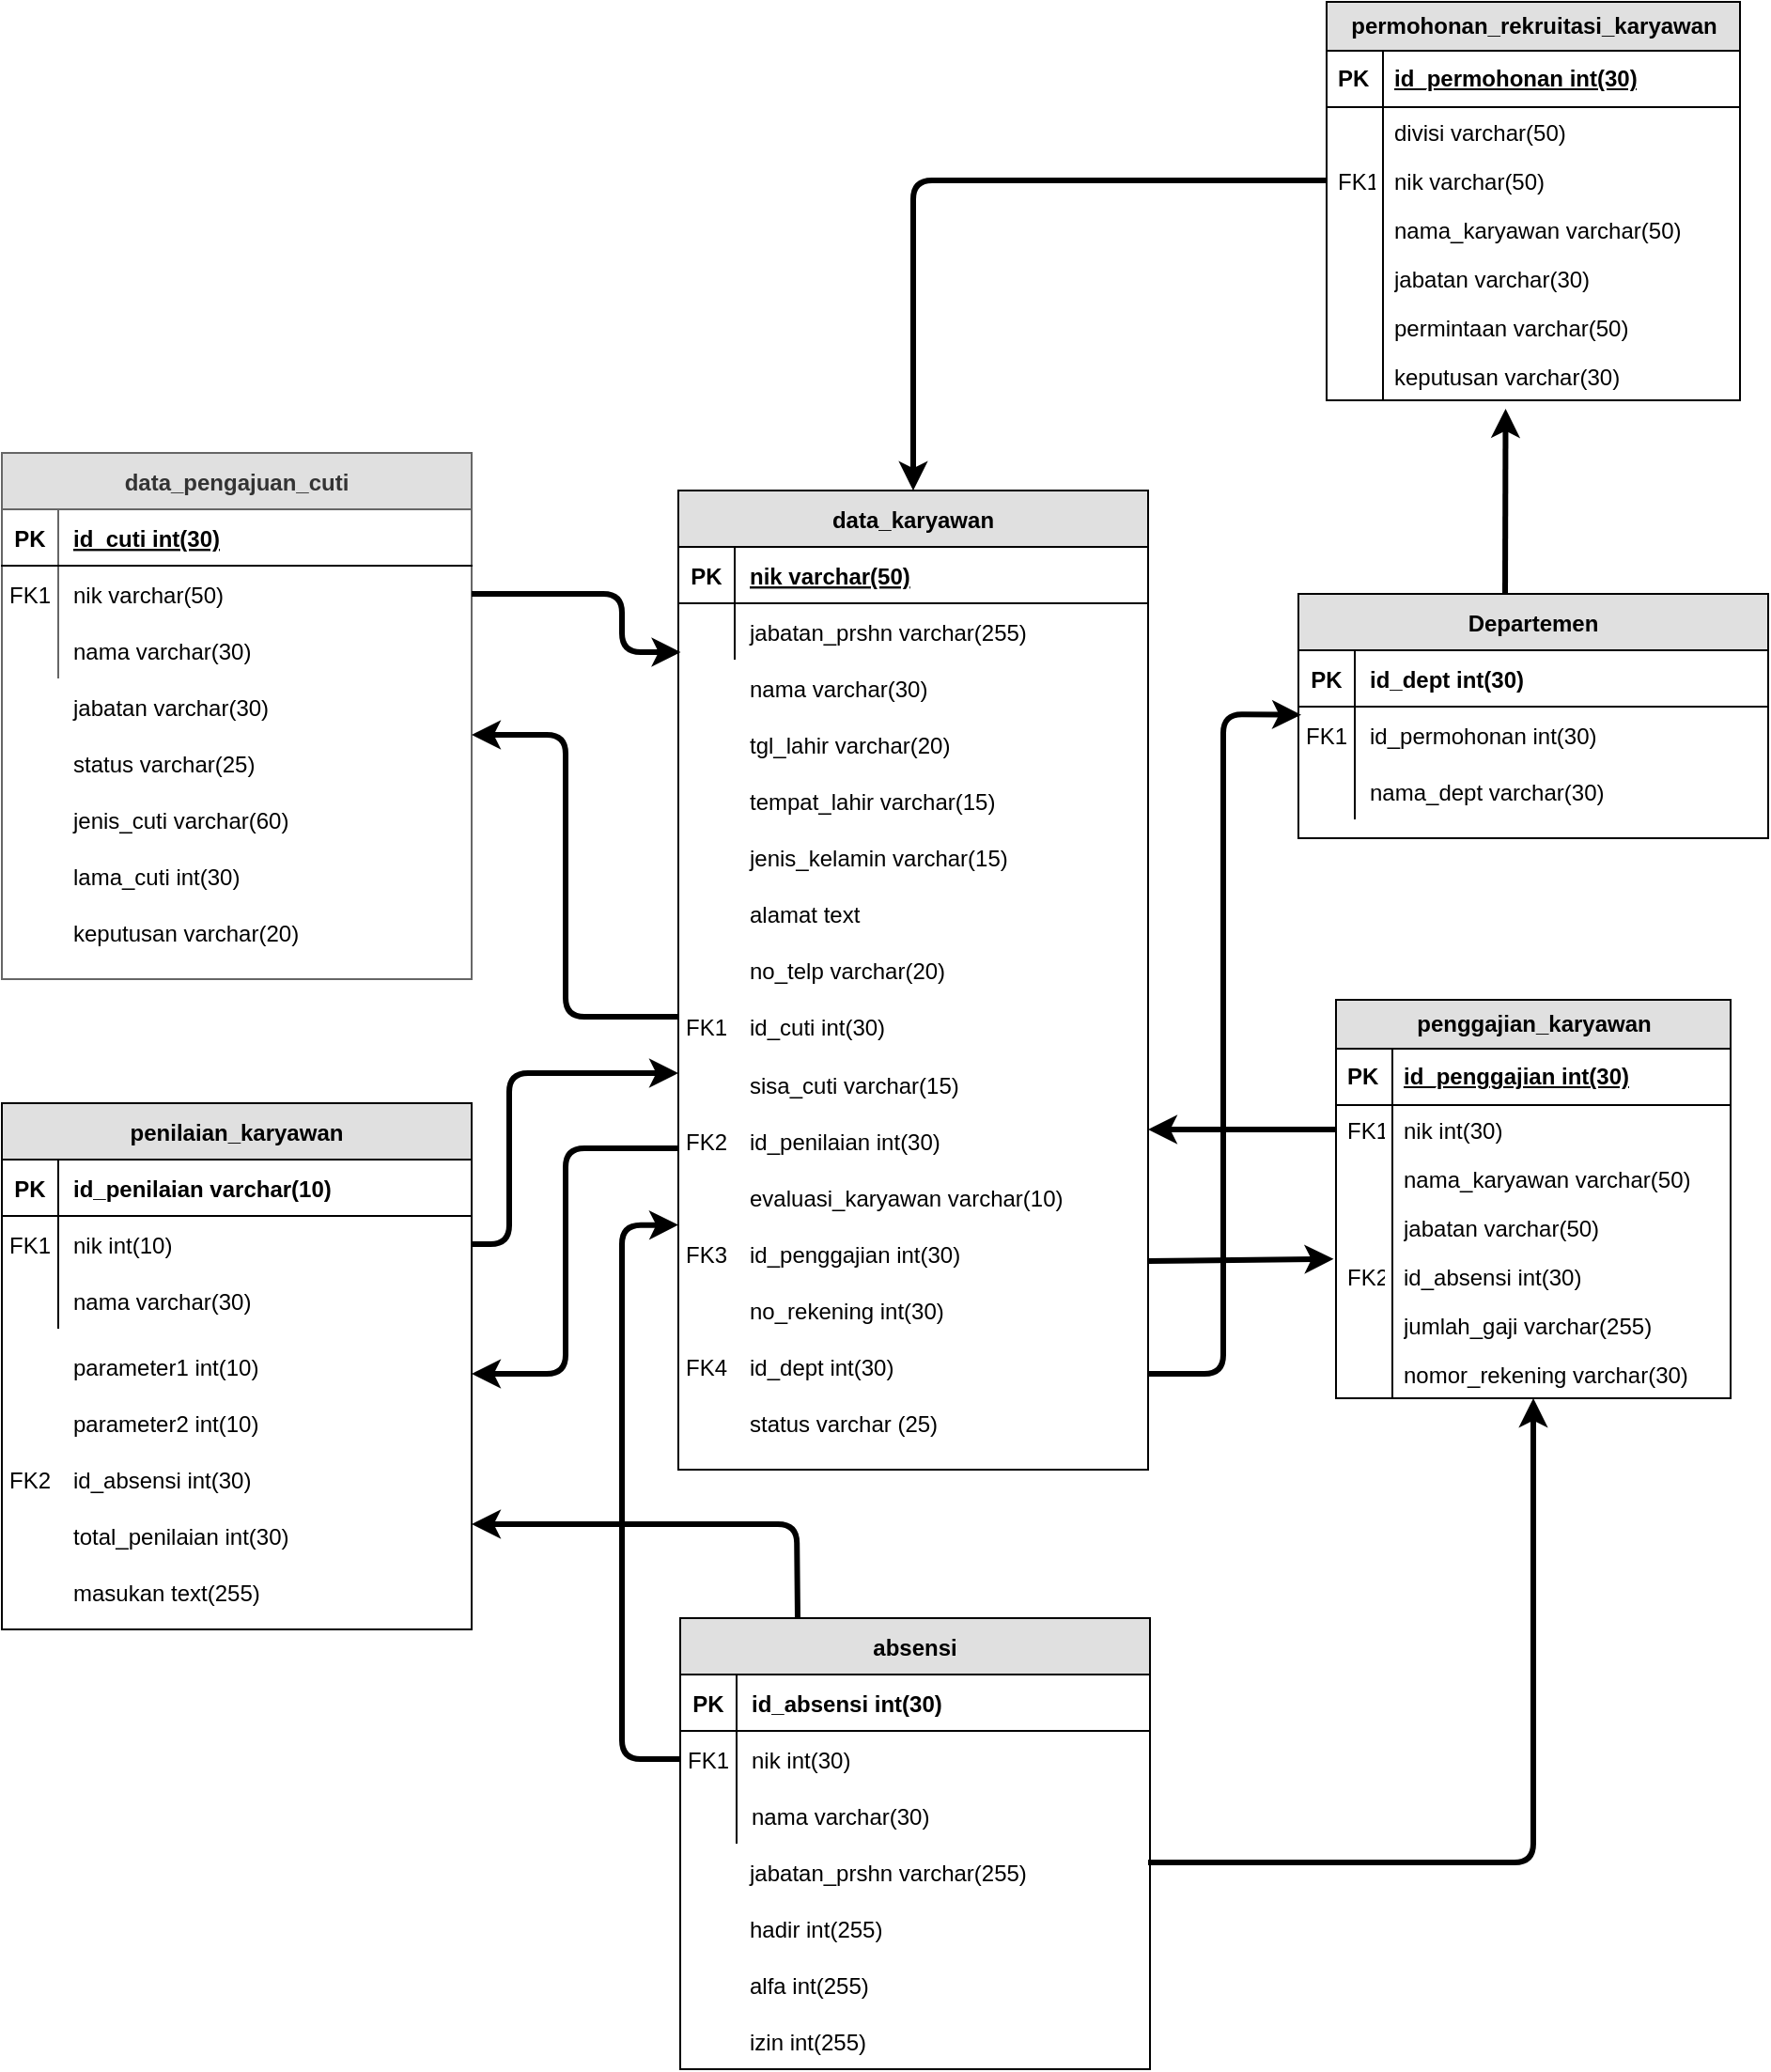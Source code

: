 <mxfile version="14.5.3" type="device"><diagram id="R2lEEEUBdFMjLlhIrx00" name="erd eai"><mxGraphModel dx="449" dy="512" grid="1" gridSize="10" guides="1" tooltips="1" connect="1" arrows="1" fold="1" page="1" pageScale="1" pageWidth="850" pageHeight="1100" math="0" shadow="0" extFonts="Permanent Marker^https://fonts.googleapis.com/css?family=Permanent+Marker"><root><mxCell id="0"/><mxCell id="1" parent="0"/><mxCell id="C-vyLk0tnHw3VtMMgP7b-2" value="data_pengajuan_cuti" style="shape=table;startSize=30;container=1;collapsible=1;childLayout=tableLayout;fixedRows=1;rowLines=0;fontStyle=1;align=center;resizeLast=1;fontFamily=Helvetica;fontSize=12;strokeColor=#666666;fontColor=#333333;fillColor=#E0E0E0;" parent="1" vertex="1"><mxGeometry x="60" y="480" width="250" height="280" as="geometry"/></mxCell><mxCell id="C-vyLk0tnHw3VtMMgP7b-3" value="" style="shape=partialRectangle;collapsible=0;dropTarget=0;pointerEvents=0;fillColor=none;points=[[0,0.5],[1,0.5]];portConstraint=eastwest;top=0;left=0;right=0;bottom=1;fontFamily=Helvetica;fontSize=12;" parent="C-vyLk0tnHw3VtMMgP7b-2" vertex="1"><mxGeometry y="30" width="250" height="30" as="geometry"/></mxCell><mxCell id="C-vyLk0tnHw3VtMMgP7b-4" value="PK" style="shape=partialRectangle;overflow=hidden;connectable=0;fillColor=none;top=0;left=0;bottom=0;right=0;fontStyle=1;fontFamily=Helvetica;fontSize=12;" parent="C-vyLk0tnHw3VtMMgP7b-3" vertex="1"><mxGeometry width="30" height="30" as="geometry"/></mxCell><mxCell id="C-vyLk0tnHw3VtMMgP7b-5" value="id_cuti int(30)" style="shape=partialRectangle;overflow=hidden;connectable=0;fillColor=none;top=0;left=0;bottom=0;right=0;align=left;spacingLeft=6;fontStyle=5;fontFamily=Helvetica;fontSize=12;" parent="C-vyLk0tnHw3VtMMgP7b-3" vertex="1"><mxGeometry x="30" width="220" height="30" as="geometry"/></mxCell><mxCell id="C-vyLk0tnHw3VtMMgP7b-6" value="" style="shape=partialRectangle;collapsible=0;dropTarget=0;pointerEvents=0;fillColor=none;points=[[0,0.5],[1,0.5]];portConstraint=eastwest;top=0;left=0;right=0;bottom=0;fontFamily=Helvetica;fontSize=12;" parent="C-vyLk0tnHw3VtMMgP7b-2" vertex="1"><mxGeometry y="60" width="250" height="30" as="geometry"/></mxCell><mxCell id="C-vyLk0tnHw3VtMMgP7b-7" value="FK1" style="shape=partialRectangle;overflow=hidden;connectable=0;fillColor=none;top=0;left=0;bottom=0;right=0;fontFamily=Helvetica;fontSize=12;" parent="C-vyLk0tnHw3VtMMgP7b-6" vertex="1"><mxGeometry width="30" height="30" as="geometry"/></mxCell><mxCell id="C-vyLk0tnHw3VtMMgP7b-8" value="nik varchar(50)" style="shape=partialRectangle;overflow=hidden;connectable=0;fillColor=none;top=0;left=0;bottom=0;right=0;align=left;spacingLeft=6;fontFamily=Helvetica;fontSize=12;" parent="C-vyLk0tnHw3VtMMgP7b-6" vertex="1"><mxGeometry x="30" width="220" height="30" as="geometry"/></mxCell><mxCell id="C-vyLk0tnHw3VtMMgP7b-9" value="" style="shape=partialRectangle;collapsible=0;dropTarget=0;pointerEvents=0;fillColor=none;points=[[0,0.5],[1,0.5]];portConstraint=eastwest;top=0;left=0;right=0;bottom=0;fontFamily=Helvetica;fontSize=12;" parent="C-vyLk0tnHw3VtMMgP7b-2" vertex="1"><mxGeometry y="90" width="250" height="30" as="geometry"/></mxCell><mxCell id="C-vyLk0tnHw3VtMMgP7b-10" value="" style="shape=partialRectangle;overflow=hidden;connectable=0;fillColor=none;top=0;left=0;bottom=0;right=0;fontFamily=Helvetica;fontSize=12;" parent="C-vyLk0tnHw3VtMMgP7b-9" vertex="1"><mxGeometry width="30" height="30" as="geometry"/></mxCell><mxCell id="C-vyLk0tnHw3VtMMgP7b-11" value="nama varchar(30)" style="shape=partialRectangle;overflow=hidden;connectable=0;fillColor=none;top=0;left=0;bottom=0;right=0;align=left;spacingLeft=6;fontFamily=Helvetica;fontSize=12;" parent="C-vyLk0tnHw3VtMMgP7b-9" vertex="1"><mxGeometry x="30" width="220" height="30" as="geometry"/></mxCell><mxCell id="C-vyLk0tnHw3VtMMgP7b-23" value="data_karyawan" style="shape=table;startSize=30;container=1;collapsible=1;childLayout=tableLayout;fixedRows=1;rowLines=0;fontStyle=1;align=center;resizeLast=1;fontFamily=Helvetica;fontSize=12;fillColor=#E0E0E0;" parent="1" vertex="1"><mxGeometry x="420" y="500" width="250" height="521" as="geometry"/></mxCell><mxCell id="C-vyLk0tnHw3VtMMgP7b-24" value="" style="shape=partialRectangle;collapsible=0;dropTarget=0;pointerEvents=0;fillColor=none;points=[[0,0.5],[1,0.5]];portConstraint=eastwest;top=0;left=0;right=0;bottom=1;fontFamily=Helvetica;fontSize=12;" parent="C-vyLk0tnHw3VtMMgP7b-23" vertex="1"><mxGeometry y="30" width="250" height="30" as="geometry"/></mxCell><mxCell id="C-vyLk0tnHw3VtMMgP7b-25" value="PK" style="shape=partialRectangle;overflow=hidden;connectable=0;fillColor=none;top=0;left=0;bottom=0;right=0;fontStyle=1;fontFamily=Helvetica;fontSize=12;" parent="C-vyLk0tnHw3VtMMgP7b-24" vertex="1"><mxGeometry width="30" height="30" as="geometry"/></mxCell><mxCell id="C-vyLk0tnHw3VtMMgP7b-26" value="nik varchar(50)" style="shape=partialRectangle;overflow=hidden;connectable=0;fillColor=none;top=0;left=0;bottom=0;right=0;align=left;spacingLeft=6;fontStyle=5;fontFamily=Helvetica;fontSize=12;" parent="C-vyLk0tnHw3VtMMgP7b-24" vertex="1"><mxGeometry x="30" width="220" height="30" as="geometry"/></mxCell><mxCell id="C-vyLk0tnHw3VtMMgP7b-27" value="" style="shape=partialRectangle;collapsible=0;dropTarget=0;pointerEvents=0;fillColor=none;points=[[0,0.5],[1,0.5]];portConstraint=eastwest;top=0;left=0;right=0;bottom=0;fontFamily=Helvetica;fontSize=12;" parent="C-vyLk0tnHw3VtMMgP7b-23" vertex="1"><mxGeometry y="60" width="250" height="30" as="geometry"/></mxCell><mxCell id="C-vyLk0tnHw3VtMMgP7b-28" value="" style="shape=partialRectangle;overflow=hidden;connectable=0;fillColor=none;top=0;left=0;bottom=0;right=0;fontFamily=Helvetica;fontSize=12;" parent="C-vyLk0tnHw3VtMMgP7b-27" vertex="1"><mxGeometry width="30" height="30" as="geometry"/></mxCell><mxCell id="C-vyLk0tnHw3VtMMgP7b-29" value="jabatan_prshn varchar(255)" style="shape=partialRectangle;overflow=hidden;connectable=0;fillColor=none;top=0;left=0;bottom=0;right=0;align=left;spacingLeft=6;fontFamily=Helvetica;fontSize=12;" parent="C-vyLk0tnHw3VtMMgP7b-27" vertex="1"><mxGeometry x="30" width="220" height="30" as="geometry"/></mxCell><mxCell id="-aBgN2cKGqLii1isba-Q-5" value="nama varchar(30)" style="shape=partialRectangle;overflow=hidden;connectable=0;fillColor=none;top=0;left=0;bottom=0;right=0;align=left;spacingLeft=6;fontFamily=Helvetica;fontSize=12;" parent="1" vertex="1"><mxGeometry x="450" y="590" width="220" height="30" as="geometry"/></mxCell><mxCell id="-aBgN2cKGqLii1isba-Q-6" value="tgl_lahir varchar(20)" style="shape=partialRectangle;overflow=hidden;connectable=0;fillColor=none;top=0;left=0;bottom=0;right=0;align=left;spacingLeft=6;fontFamily=Helvetica;fontSize=12;" parent="1" vertex="1"><mxGeometry x="450" y="620" width="220" height="30" as="geometry"/></mxCell><mxCell id="-aBgN2cKGqLii1isba-Q-7" value="tempat_lahir varchar(15)" style="shape=partialRectangle;overflow=hidden;connectable=0;fillColor=none;top=0;left=0;bottom=0;right=0;align=left;spacingLeft=6;fontFamily=Helvetica;fontSize=12;" parent="1" vertex="1"><mxGeometry x="450" y="650" width="220" height="30" as="geometry"/></mxCell><mxCell id="-aBgN2cKGqLii1isba-Q-8" value="jenis_kelamin varchar(15)" style="shape=partialRectangle;overflow=hidden;connectable=0;fillColor=none;top=0;left=0;bottom=0;right=0;align=left;spacingLeft=6;fontFamily=Helvetica;fontSize=12;" parent="1" vertex="1"><mxGeometry x="450" y="680" width="220" height="30" as="geometry"/></mxCell><mxCell id="-aBgN2cKGqLii1isba-Q-9" value="alamat text" style="shape=partialRectangle;overflow=hidden;connectable=0;fillColor=none;top=0;left=0;bottom=0;right=0;align=left;spacingLeft=6;fontFamily=Helvetica;fontSize=12;" parent="1" vertex="1"><mxGeometry x="450" y="710" width="220" height="30" as="geometry"/></mxCell><mxCell id="-aBgN2cKGqLii1isba-Q-10" value="no_telp varchar(20)" style="shape=partialRectangle;overflow=hidden;connectable=0;fillColor=none;top=0;left=0;bottom=0;right=0;align=left;spacingLeft=6;fontFamily=Helvetica;fontSize=12;" parent="1" vertex="1"><mxGeometry x="450" y="740" width="220" height="30" as="geometry"/></mxCell><mxCell id="-aBgN2cKGqLii1isba-Q-11" value="sisa_cuti varchar(15)" style="shape=partialRectangle;overflow=hidden;connectable=0;fillColor=none;top=0;left=0;bottom=0;right=0;align=left;spacingLeft=6;fontFamily=Helvetica;fontSize=12;" parent="1" vertex="1"><mxGeometry x="450" y="801" width="220" height="30" as="geometry"/></mxCell><mxCell id="-aBgN2cKGqLii1isba-Q-12" value="evaluasi_karyawan varchar(10)" style="shape=partialRectangle;overflow=hidden;connectable=0;fillColor=none;top=0;left=0;bottom=0;right=0;align=left;spacingLeft=6;fontFamily=Helvetica;fontSize=12;" parent="1" vertex="1"><mxGeometry x="450" y="861" width="220" height="30" as="geometry"/></mxCell><mxCell id="-aBgN2cKGqLii1isba-Q-17" value="no_rekening int(30)" style="shape=partialRectangle;overflow=hidden;connectable=0;fillColor=none;top=0;left=0;bottom=0;right=0;align=left;spacingLeft=6;fontFamily=Helvetica;fontSize=12;" parent="1" vertex="1"><mxGeometry x="450" y="921" width="220" height="30" as="geometry"/></mxCell><mxCell id="-aBgN2cKGqLii1isba-Q-19" value="status varchar (25)" style="shape=partialRectangle;overflow=hidden;connectable=0;fillColor=none;top=0;left=0;bottom=0;right=0;align=left;spacingLeft=6;fontFamily=Helvetica;fontSize=12;" parent="1" vertex="1"><mxGeometry x="450" y="981" width="220" height="30" as="geometry"/></mxCell><mxCell id="-aBgN2cKGqLii1isba-Q-20" value="jabatan varchar(30)" style="shape=partialRectangle;overflow=hidden;connectable=0;fillColor=none;top=0;left=0;bottom=0;right=0;align=left;spacingLeft=6;fontFamily=Helvetica;fontSize=12;" parent="1" vertex="1"><mxGeometry x="90" y="600" width="220" height="30" as="geometry"/></mxCell><mxCell id="-aBgN2cKGqLii1isba-Q-21" value="status varchar(25)" style="shape=partialRectangle;overflow=hidden;connectable=0;fillColor=none;top=0;left=0;bottom=0;right=0;align=left;spacingLeft=6;fontFamily=Helvetica;fontSize=12;" parent="1" vertex="1"><mxGeometry x="90" y="630" width="220" height="30" as="geometry"/></mxCell><mxCell id="-aBgN2cKGqLii1isba-Q-22" value="jenis_cuti varchar(60)" style="shape=partialRectangle;overflow=hidden;connectable=0;fillColor=none;top=0;left=0;bottom=0;right=0;align=left;spacingLeft=6;fontFamily=Helvetica;fontSize=12;" parent="1" vertex="1"><mxGeometry x="90" y="660" width="220" height="30" as="geometry"/></mxCell><mxCell id="-aBgN2cKGqLii1isba-Q-23" value="lama_cuti int(30)" style="shape=partialRectangle;overflow=hidden;connectable=0;fillColor=none;top=0;left=0;bottom=0;right=0;align=left;spacingLeft=6;fontFamily=Helvetica;fontSize=12;" parent="1" vertex="1"><mxGeometry x="90" y="690" width="220" height="30" as="geometry"/></mxCell><mxCell id="-aBgN2cKGqLii1isba-Q-24" value="keputusan varchar(20)" style="shape=partialRectangle;overflow=hidden;connectable=0;fillColor=none;top=0;left=0;bottom=0;right=0;align=left;spacingLeft=6;fontFamily=Helvetica;fontSize=12;" parent="1" vertex="1"><mxGeometry x="90" y="720" width="220" height="30" as="geometry"/></mxCell><mxCell id="0yMShe_G7Y5ZhuIjGCco-11" value="penilaian_karyawan" style="shape=table;startSize=30;container=1;collapsible=1;childLayout=tableLayout;fixedRows=1;rowLines=0;fontStyle=1;align=center;resizeLast=1;fontFamily=Helvetica;fontSize=12;fillColor=#E0E0E0;" vertex="1" parent="1"><mxGeometry x="60" y="826" width="250" height="280" as="geometry"/></mxCell><mxCell id="0yMShe_G7Y5ZhuIjGCco-12" value="" style="shape=partialRectangle;collapsible=0;dropTarget=0;pointerEvents=0;fillColor=none;points=[[0,0.5],[1,0.5]];portConstraint=eastwest;top=0;left=0;right=0;bottom=1;fontFamily=Helvetica;fontSize=12;" vertex="1" parent="0yMShe_G7Y5ZhuIjGCco-11"><mxGeometry y="30" width="250" height="30" as="geometry"/></mxCell><mxCell id="0yMShe_G7Y5ZhuIjGCco-13" value="PK" style="shape=partialRectangle;overflow=hidden;connectable=0;fillColor=none;top=0;left=0;bottom=0;right=0;fontStyle=1;fontFamily=Helvetica;fontSize=12;" vertex="1" parent="0yMShe_G7Y5ZhuIjGCco-12"><mxGeometry width="30" height="30" as="geometry"/></mxCell><mxCell id="0yMShe_G7Y5ZhuIjGCco-14" value="id_penilaian varchar(10)" style="shape=partialRectangle;overflow=hidden;connectable=0;fillColor=none;top=0;left=0;bottom=0;right=0;align=left;spacingLeft=6;fontStyle=1;fontFamily=Helvetica;fontSize=12;" vertex="1" parent="0yMShe_G7Y5ZhuIjGCco-12"><mxGeometry x="30" width="220" height="30" as="geometry"/></mxCell><mxCell id="0yMShe_G7Y5ZhuIjGCco-15" value="" style="shape=partialRectangle;collapsible=0;dropTarget=0;pointerEvents=0;fillColor=none;points=[[0,0.5],[1,0.5]];portConstraint=eastwest;top=0;left=0;right=0;bottom=0;fontFamily=Helvetica;fontSize=12;" vertex="1" parent="0yMShe_G7Y5ZhuIjGCco-11"><mxGeometry y="60" width="250" height="30" as="geometry"/></mxCell><mxCell id="0yMShe_G7Y5ZhuIjGCco-16" value="FK1" style="shape=partialRectangle;overflow=hidden;connectable=0;fillColor=none;top=0;left=0;bottom=0;right=0;fontFamily=Helvetica;fontSize=12;" vertex="1" parent="0yMShe_G7Y5ZhuIjGCco-15"><mxGeometry width="30" height="30" as="geometry"/></mxCell><mxCell id="0yMShe_G7Y5ZhuIjGCco-17" value="nik int(10)" style="shape=partialRectangle;overflow=hidden;connectable=0;fillColor=none;top=0;left=0;bottom=0;right=0;align=left;spacingLeft=6;fontFamily=Helvetica;fontSize=12;" vertex="1" parent="0yMShe_G7Y5ZhuIjGCco-15"><mxGeometry x="30" width="220" height="30" as="geometry"/></mxCell><mxCell id="0yMShe_G7Y5ZhuIjGCco-18" value="" style="shape=partialRectangle;collapsible=0;dropTarget=0;pointerEvents=0;fillColor=none;points=[[0,0.5],[1,0.5]];portConstraint=eastwest;top=0;left=0;right=0;bottom=0;fontFamily=Helvetica;fontSize=12;" vertex="1" parent="0yMShe_G7Y5ZhuIjGCco-11"><mxGeometry y="90" width="250" height="30" as="geometry"/></mxCell><mxCell id="0yMShe_G7Y5ZhuIjGCco-19" value="" style="shape=partialRectangle;overflow=hidden;connectable=0;fillColor=none;top=0;left=0;bottom=0;right=0;fontFamily=Helvetica;fontSize=12;" vertex="1" parent="0yMShe_G7Y5ZhuIjGCco-18"><mxGeometry width="30" height="30" as="geometry"/></mxCell><mxCell id="0yMShe_G7Y5ZhuIjGCco-20" value="nama varchar(30)" style="shape=partialRectangle;overflow=hidden;connectable=0;fillColor=none;top=0;left=0;bottom=0;right=0;align=left;spacingLeft=6;fontFamily=Helvetica;fontSize=12;" vertex="1" parent="0yMShe_G7Y5ZhuIjGCco-18"><mxGeometry x="30" width="220" height="30" as="geometry"/></mxCell><mxCell id="0yMShe_G7Y5ZhuIjGCco-21" value="parameter1 int(10)" style="shape=partialRectangle;overflow=hidden;connectable=0;fillColor=none;top=0;left=0;bottom=0;right=0;align=left;spacingLeft=6;fontFamily=Helvetica;fontSize=12;" vertex="1" parent="1"><mxGeometry x="90" y="951" width="220" height="30" as="geometry"/></mxCell><mxCell id="0yMShe_G7Y5ZhuIjGCco-22" value="parameter2 int(10)" style="shape=partialRectangle;overflow=hidden;connectable=0;fillColor=none;top=0;left=0;bottom=0;right=0;align=left;spacingLeft=6;fontFamily=Helvetica;fontSize=12;" vertex="1" parent="1"><mxGeometry x="90" y="981" width="220" height="30" as="geometry"/></mxCell><mxCell id="0yMShe_G7Y5ZhuIjGCco-23" value="id_absensi int(30)" style="shape=partialRectangle;overflow=hidden;connectable=0;fillColor=none;top=0;left=0;bottom=0;right=0;align=left;spacingLeft=6;fontFamily=Helvetica;fontSize=12;" vertex="1" parent="1"><mxGeometry x="90" y="1011" width="220" height="30" as="geometry"/></mxCell><mxCell id="0yMShe_G7Y5ZhuIjGCco-25" value="masukan text(255)" style="shape=partialRectangle;overflow=hidden;connectable=0;fillColor=none;top=0;left=0;bottom=0;right=0;align=left;spacingLeft=6;fontFamily=Helvetica;fontSize=12;" vertex="1" parent="1"><mxGeometry x="90" y="1071" width="220" height="30" as="geometry"/></mxCell><mxCell id="0yMShe_G7Y5ZhuIjGCco-26" value="&lt;span style=&quot;font-size: 12px&quot;&gt;&lt;b&gt;permohonan_rekruitasi_karyawan&lt;/b&gt;&lt;/span&gt;" style="swimlane;html=1;fontStyle=0;childLayout=stackLayout;horizontal=1;startSize=26;fillColor=#e0e0e0;horizontalStack=0;resizeParent=1;resizeLast=0;collapsible=1;marginBottom=0;swimlaneFillColor=#ffffff;align=center;rounded=0;shadow=0;comic=0;labelBackgroundColor=none;strokeWidth=1;fontFamily=Helvetica;fontSize=12;" vertex="1" parent="1"><mxGeometry x="765" y="240" width="220" height="212" as="geometry"/></mxCell><mxCell id="0yMShe_G7Y5ZhuIjGCco-27" value="id_permohonan int(30)" style="shape=partialRectangle;top=0;left=0;right=0;bottom=1;html=1;align=left;verticalAlign=middle;fillColor=none;spacingLeft=34;spacingRight=4;whiteSpace=wrap;overflow=hidden;rotatable=0;points=[[0,0.5],[1,0.5]];portConstraint=eastwest;dropTarget=0;fontStyle=5;fontFamily=Helvetica;fontSize=12;" vertex="1" parent="0yMShe_G7Y5ZhuIjGCco-26"><mxGeometry y="26" width="220" height="30" as="geometry"/></mxCell><mxCell id="0yMShe_G7Y5ZhuIjGCco-28" value="&lt;b&gt;PK&lt;/b&gt;" style="shape=partialRectangle;top=0;left=0;bottom=0;html=1;fillColor=none;align=left;verticalAlign=middle;spacingLeft=4;spacingRight=4;whiteSpace=wrap;overflow=hidden;rotatable=0;points=[];portConstraint=eastwest;part=1;fontFamily=Helvetica;fontSize=12;" vertex="1" connectable="0" parent="0yMShe_G7Y5ZhuIjGCco-27"><mxGeometry width="30" height="30" as="geometry"/></mxCell><mxCell id="0yMShe_G7Y5ZhuIjGCco-29" value="&lt;span style=&quot;font-size: 12px;&quot;&gt;divisi varchar(50)&lt;/span&gt;" style="shape=partialRectangle;top=0;left=0;right=0;bottom=0;html=1;align=left;verticalAlign=top;fillColor=none;spacingLeft=34;spacingRight=4;whiteSpace=wrap;overflow=hidden;rotatable=0;points=[[0,0.5],[1,0.5]];portConstraint=eastwest;dropTarget=0;fontFamily=Helvetica;fontSize=12;" vertex="1" parent="0yMShe_G7Y5ZhuIjGCco-26"><mxGeometry y="56" width="220" height="26" as="geometry"/></mxCell><mxCell id="0yMShe_G7Y5ZhuIjGCco-30" value="" style="shape=partialRectangle;top=0;left=0;bottom=0;html=1;fillColor=none;align=left;verticalAlign=top;spacingLeft=4;spacingRight=4;whiteSpace=wrap;overflow=hidden;rotatable=0;points=[];portConstraint=eastwest;part=1;fontFamily=Helvetica;fontSize=12;" vertex="1" connectable="0" parent="0yMShe_G7Y5ZhuIjGCco-29"><mxGeometry width="30" height="26" as="geometry"/></mxCell><mxCell id="0yMShe_G7Y5ZhuIjGCco-31" value="&lt;span style=&quot;font-size: 12px;&quot;&gt;nik varchar(50)&lt;/span&gt;" style="shape=partialRectangle;top=0;left=0;right=0;bottom=0;html=1;align=left;verticalAlign=top;fillColor=none;spacingLeft=34;spacingRight=4;whiteSpace=wrap;overflow=hidden;rotatable=0;points=[[0,0.5],[1,0.5]];portConstraint=eastwest;dropTarget=0;fontFamily=Helvetica;fontSize=12;" vertex="1" parent="0yMShe_G7Y5ZhuIjGCco-26"><mxGeometry y="82" width="220" height="26" as="geometry"/></mxCell><mxCell id="0yMShe_G7Y5ZhuIjGCco-32" value="FK1" style="shape=partialRectangle;top=0;left=0;bottom=0;html=1;fillColor=none;align=left;verticalAlign=top;spacingLeft=4;spacingRight=4;whiteSpace=wrap;overflow=hidden;rotatable=0;points=[];portConstraint=eastwest;part=1;fontFamily=Helvetica;fontSize=12;" vertex="1" connectable="0" parent="0yMShe_G7Y5ZhuIjGCco-31"><mxGeometry width="30" height="26" as="geometry"/></mxCell><mxCell id="0yMShe_G7Y5ZhuIjGCco-33" value="&lt;span style=&quot;font-size: 12px;&quot;&gt;nama_karyawan varchar(50)&lt;/span&gt;" style="shape=partialRectangle;top=0;left=0;right=0;bottom=0;html=1;align=left;verticalAlign=top;fillColor=none;spacingLeft=34;spacingRight=4;whiteSpace=wrap;overflow=hidden;rotatable=0;points=[[0,0.5],[1,0.5]];portConstraint=eastwest;dropTarget=0;fontFamily=Helvetica;fontSize=12;" vertex="1" parent="0yMShe_G7Y5ZhuIjGCco-26"><mxGeometry y="108" width="220" height="26" as="geometry"/></mxCell><mxCell id="0yMShe_G7Y5ZhuIjGCco-34" value="" style="shape=partialRectangle;top=0;left=0;bottom=0;html=1;fillColor=none;align=left;verticalAlign=top;spacingLeft=4;spacingRight=4;whiteSpace=wrap;overflow=hidden;rotatable=0;points=[];portConstraint=eastwest;part=1;fontFamily=Helvetica;fontSize=12;" vertex="1" connectable="0" parent="0yMShe_G7Y5ZhuIjGCco-33"><mxGeometry width="30" height="26" as="geometry"/></mxCell><mxCell id="0yMShe_G7Y5ZhuIjGCco-35" value="&lt;span style=&quot;font-size: 12px;&quot;&gt;jabatan varchar(30)&lt;/span&gt;" style="shape=partialRectangle;top=0;left=0;right=0;bottom=0;html=1;align=left;verticalAlign=top;fillColor=none;spacingLeft=34;spacingRight=4;whiteSpace=wrap;overflow=hidden;rotatable=0;points=[[0,0.5],[1,0.5]];portConstraint=eastwest;dropTarget=0;fontFamily=Helvetica;fontSize=12;" vertex="1" parent="0yMShe_G7Y5ZhuIjGCco-26"><mxGeometry y="134" width="220" height="26" as="geometry"/></mxCell><mxCell id="0yMShe_G7Y5ZhuIjGCco-36" value="" style="shape=partialRectangle;top=0;left=0;bottom=0;html=1;fillColor=none;align=left;verticalAlign=top;spacingLeft=4;spacingRight=4;whiteSpace=wrap;overflow=hidden;rotatable=0;points=[];portConstraint=eastwest;part=1;fontFamily=Helvetica;fontSize=12;" vertex="1" connectable="0" parent="0yMShe_G7Y5ZhuIjGCco-35"><mxGeometry width="30" height="26" as="geometry"/></mxCell><mxCell id="0yMShe_G7Y5ZhuIjGCco-37" value="&lt;span style=&quot;font-size: 12px;&quot;&gt;permintaan varchar(50)&lt;/span&gt;" style="shape=partialRectangle;top=0;left=0;right=0;bottom=0;html=1;align=left;verticalAlign=top;fillColor=none;spacingLeft=34;spacingRight=4;whiteSpace=wrap;overflow=hidden;rotatable=0;points=[[0,0.5],[1,0.5]];portConstraint=eastwest;dropTarget=0;fontFamily=Helvetica;fontSize=12;" vertex="1" parent="0yMShe_G7Y5ZhuIjGCco-26"><mxGeometry y="160" width="220" height="26" as="geometry"/></mxCell><mxCell id="0yMShe_G7Y5ZhuIjGCco-38" value="" style="shape=partialRectangle;top=0;left=0;bottom=0;html=1;fillColor=none;align=left;verticalAlign=top;spacingLeft=4;spacingRight=4;whiteSpace=wrap;overflow=hidden;rotatable=0;points=[];portConstraint=eastwest;part=1;fontFamily=Helvetica;fontSize=12;" vertex="1" connectable="0" parent="0yMShe_G7Y5ZhuIjGCco-37"><mxGeometry width="30" height="26" as="geometry"/></mxCell><mxCell id="0yMShe_G7Y5ZhuIjGCco-39" value="&lt;span style=&quot;font-size: 12px;&quot;&gt;keputusan varchar(30)&lt;/span&gt;" style="shape=partialRectangle;top=0;left=0;right=0;bottom=0;html=1;align=left;verticalAlign=top;fillColor=none;spacingLeft=34;spacingRight=4;whiteSpace=wrap;overflow=hidden;rotatable=0;points=[[0,0.5],[1,0.5]];portConstraint=eastwest;dropTarget=0;fontFamily=Helvetica;fontSize=12;" vertex="1" parent="0yMShe_G7Y5ZhuIjGCco-26"><mxGeometry y="186" width="220" height="26" as="geometry"/></mxCell><mxCell id="0yMShe_G7Y5ZhuIjGCco-40" value="" style="shape=partialRectangle;top=0;left=0;bottom=0;html=1;fillColor=none;align=left;verticalAlign=top;spacingLeft=4;spacingRight=4;whiteSpace=wrap;overflow=hidden;rotatable=0;points=[];portConstraint=eastwest;part=1;fontFamily=Helvetica;fontSize=12;" vertex="1" connectable="0" parent="0yMShe_G7Y5ZhuIjGCco-39"><mxGeometry width="30" height="26" as="geometry"/></mxCell><mxCell id="0yMShe_G7Y5ZhuIjGCco-41" value="&lt;b&gt;penggajian_karyawan&lt;/b&gt;" style="swimlane;html=1;fontStyle=0;childLayout=stackLayout;horizontal=1;startSize=26;horizontalStack=0;resizeParent=1;resizeLast=0;collapsible=1;marginBottom=0;swimlaneFillColor=#ffffff;align=center;rounded=0;shadow=0;comic=0;labelBackgroundColor=none;strokeWidth=1;fontFamily=Helvetica;fontSize=12;fillColor=#E0E0E0;" vertex="1" parent="1"><mxGeometry x="770" y="771" width="210" height="212" as="geometry"/></mxCell><mxCell id="0yMShe_G7Y5ZhuIjGCco-42" value="id_penggajian int(30)" style="shape=partialRectangle;top=0;left=0;right=0;bottom=1;html=1;align=left;verticalAlign=middle;fillColor=none;spacingLeft=34;spacingRight=4;whiteSpace=wrap;overflow=hidden;rotatable=0;points=[[0,0.5],[1,0.5]];portConstraint=eastwest;dropTarget=0;fontStyle=5;fontFamily=Helvetica;fontSize=12;" vertex="1" parent="0yMShe_G7Y5ZhuIjGCco-41"><mxGeometry y="26" width="210" height="30" as="geometry"/></mxCell><mxCell id="0yMShe_G7Y5ZhuIjGCco-43" value="&lt;b&gt;PK&lt;/b&gt;" style="shape=partialRectangle;top=0;left=0;bottom=0;html=1;fillColor=none;align=left;verticalAlign=middle;spacingLeft=4;spacingRight=4;whiteSpace=wrap;overflow=hidden;rotatable=0;points=[];portConstraint=eastwest;part=1;fontFamily=Helvetica;fontSize=12;" vertex="1" connectable="0" parent="0yMShe_G7Y5ZhuIjGCco-42"><mxGeometry width="30" height="30" as="geometry"/></mxCell><mxCell id="0yMShe_G7Y5ZhuIjGCco-44" value="nik int(30)" style="shape=partialRectangle;top=0;left=0;right=0;bottom=0;html=1;align=left;verticalAlign=top;fillColor=none;spacingLeft=34;spacingRight=4;whiteSpace=wrap;overflow=hidden;rotatable=0;points=[[0,0.5],[1,0.5]];portConstraint=eastwest;dropTarget=0;fontFamily=Helvetica;fontSize=12;" vertex="1" parent="0yMShe_G7Y5ZhuIjGCco-41"><mxGeometry y="56" width="210" height="26" as="geometry"/></mxCell><mxCell id="0yMShe_G7Y5ZhuIjGCco-45" value="FK1" style="shape=partialRectangle;top=0;left=0;bottom=0;html=1;fillColor=none;align=left;verticalAlign=top;spacingLeft=4;spacingRight=4;whiteSpace=wrap;overflow=hidden;rotatable=0;points=[];portConstraint=eastwest;part=1;fontFamily=Helvetica;fontSize=12;" vertex="1" connectable="0" parent="0yMShe_G7Y5ZhuIjGCco-44"><mxGeometry width="30" height="26" as="geometry"/></mxCell><mxCell id="0yMShe_G7Y5ZhuIjGCco-46" value="nama_karyawan varchar(50)" style="shape=partialRectangle;top=0;left=0;right=0;bottom=0;html=1;align=left;verticalAlign=top;fillColor=none;spacingLeft=34;spacingRight=4;whiteSpace=wrap;overflow=hidden;rotatable=0;points=[[0,0.5],[1,0.5]];portConstraint=eastwest;dropTarget=0;fontFamily=Helvetica;fontSize=12;" vertex="1" parent="0yMShe_G7Y5ZhuIjGCco-41"><mxGeometry y="82" width="210" height="26" as="geometry"/></mxCell><mxCell id="0yMShe_G7Y5ZhuIjGCco-47" value="" style="shape=partialRectangle;top=0;left=0;bottom=0;html=1;fillColor=none;align=left;verticalAlign=top;spacingLeft=4;spacingRight=4;whiteSpace=wrap;overflow=hidden;rotatable=0;points=[];portConstraint=eastwest;part=1;fontFamily=Helvetica;fontSize=12;" vertex="1" connectable="0" parent="0yMShe_G7Y5ZhuIjGCco-46"><mxGeometry width="30" height="26" as="geometry"/></mxCell><mxCell id="0yMShe_G7Y5ZhuIjGCco-48" value="jabatan varchar(50)" style="shape=partialRectangle;top=0;left=0;right=0;bottom=0;html=1;align=left;verticalAlign=top;fillColor=none;spacingLeft=34;spacingRight=4;whiteSpace=wrap;overflow=hidden;rotatable=0;points=[[0,0.5],[1,0.5]];portConstraint=eastwest;dropTarget=0;fontFamily=Helvetica;fontSize=12;" vertex="1" parent="0yMShe_G7Y5ZhuIjGCco-41"><mxGeometry y="108" width="210" height="26" as="geometry"/></mxCell><mxCell id="0yMShe_G7Y5ZhuIjGCco-49" value="" style="shape=partialRectangle;top=0;left=0;bottom=0;html=1;fillColor=none;align=left;verticalAlign=top;spacingLeft=4;spacingRight=4;whiteSpace=wrap;overflow=hidden;rotatable=0;points=[];portConstraint=eastwest;part=1;fontFamily=Helvetica;fontSize=12;" vertex="1" connectable="0" parent="0yMShe_G7Y5ZhuIjGCco-48"><mxGeometry width="30" height="26" as="geometry"/></mxCell><mxCell id="0yMShe_G7Y5ZhuIjGCco-50" value="id_absensi int(30)" style="shape=partialRectangle;top=0;left=0;right=0;bottom=0;html=1;align=left;verticalAlign=top;fillColor=none;spacingLeft=34;spacingRight=4;whiteSpace=wrap;overflow=hidden;rotatable=0;points=[[0,0.5],[1,0.5]];portConstraint=eastwest;dropTarget=0;fontFamily=Helvetica;fontSize=12;" vertex="1" parent="0yMShe_G7Y5ZhuIjGCco-41"><mxGeometry y="134" width="210" height="26" as="geometry"/></mxCell><mxCell id="0yMShe_G7Y5ZhuIjGCco-51" value="FK2" style="shape=partialRectangle;top=0;left=0;bottom=0;html=1;fillColor=none;align=left;verticalAlign=top;spacingLeft=4;spacingRight=4;whiteSpace=wrap;overflow=hidden;rotatable=0;points=[];portConstraint=eastwest;part=1;fontFamily=Helvetica;fontSize=12;" vertex="1" connectable="0" parent="0yMShe_G7Y5ZhuIjGCco-50"><mxGeometry width="30" height="26" as="geometry"/></mxCell><mxCell id="0yMShe_G7Y5ZhuIjGCco-52" value="jumlah_gaji varchar(255)" style="shape=partialRectangle;top=0;left=0;right=0;bottom=0;html=1;align=left;verticalAlign=top;fillColor=none;spacingLeft=34;spacingRight=4;whiteSpace=wrap;overflow=hidden;rotatable=0;points=[[0,0.5],[1,0.5]];portConstraint=eastwest;dropTarget=0;fontFamily=Helvetica;fontSize=12;" vertex="1" parent="0yMShe_G7Y5ZhuIjGCco-41"><mxGeometry y="160" width="210" height="26" as="geometry"/></mxCell><mxCell id="0yMShe_G7Y5ZhuIjGCco-53" value="" style="shape=partialRectangle;top=0;left=0;bottom=0;html=1;fillColor=none;align=left;verticalAlign=top;spacingLeft=4;spacingRight=4;whiteSpace=wrap;overflow=hidden;rotatable=0;points=[];portConstraint=eastwest;part=1;fontFamily=Helvetica;fontSize=12;" vertex="1" connectable="0" parent="0yMShe_G7Y5ZhuIjGCco-52"><mxGeometry width="30" height="26" as="geometry"/></mxCell><mxCell id="0yMShe_G7Y5ZhuIjGCco-54" value="nomor_rekening varchar(30)" style="shape=partialRectangle;top=0;left=0;right=0;bottom=0;html=1;align=left;verticalAlign=top;fillColor=none;spacingLeft=34;spacingRight=4;whiteSpace=wrap;overflow=hidden;rotatable=0;points=[[0,0.5],[1,0.5]];portConstraint=eastwest;dropTarget=0;fontFamily=Helvetica;fontSize=12;" vertex="1" parent="0yMShe_G7Y5ZhuIjGCco-41"><mxGeometry y="186" width="210" height="26" as="geometry"/></mxCell><mxCell id="0yMShe_G7Y5ZhuIjGCco-55" value="" style="shape=partialRectangle;top=0;left=0;bottom=0;html=1;fillColor=none;align=left;verticalAlign=top;spacingLeft=4;spacingRight=4;whiteSpace=wrap;overflow=hidden;rotatable=0;points=[];portConstraint=eastwest;part=1;fontFamily=Helvetica;fontSize=12;" vertex="1" connectable="0" parent="0yMShe_G7Y5ZhuIjGCco-54"><mxGeometry width="30" height="26" as="geometry"/></mxCell><mxCell id="0yMShe_G7Y5ZhuIjGCco-56" value="absensi" style="shape=table;startSize=30;container=1;collapsible=1;childLayout=tableLayout;fixedRows=1;rowLines=0;fontStyle=1;align=center;resizeLast=1;fontFamily=Helvetica;fontSize=12;fillColor=#E0E0E0;" vertex="1" parent="1"><mxGeometry x="421" y="1100" width="250" height="240" as="geometry"/></mxCell><mxCell id="0yMShe_G7Y5ZhuIjGCco-57" value="" style="shape=partialRectangle;collapsible=0;dropTarget=0;pointerEvents=0;fillColor=none;points=[[0,0.5],[1,0.5]];portConstraint=eastwest;top=0;left=0;right=0;bottom=1;fontFamily=Helvetica;fontSize=12;" vertex="1" parent="0yMShe_G7Y5ZhuIjGCco-56"><mxGeometry y="30" width="250" height="30" as="geometry"/></mxCell><mxCell id="0yMShe_G7Y5ZhuIjGCco-58" value="PK" style="shape=partialRectangle;overflow=hidden;connectable=0;fillColor=none;top=0;left=0;bottom=0;right=0;fontStyle=1;fontFamily=Helvetica;fontSize=12;" vertex="1" parent="0yMShe_G7Y5ZhuIjGCco-57"><mxGeometry width="30" height="30" as="geometry"/></mxCell><mxCell id="0yMShe_G7Y5ZhuIjGCco-59" value="id_absensi int(30)" style="shape=partialRectangle;overflow=hidden;connectable=0;fillColor=none;top=0;left=0;bottom=0;right=0;align=left;spacingLeft=6;fontStyle=1;fontFamily=Helvetica;fontSize=12;" vertex="1" parent="0yMShe_G7Y5ZhuIjGCco-57"><mxGeometry x="30" width="220" height="30" as="geometry"/></mxCell><mxCell id="0yMShe_G7Y5ZhuIjGCco-60" value="" style="shape=partialRectangle;collapsible=0;dropTarget=0;pointerEvents=0;fillColor=none;points=[[0,0.5],[1,0.5]];portConstraint=eastwest;top=0;left=0;right=0;bottom=0;fontFamily=Helvetica;fontSize=12;" vertex="1" parent="0yMShe_G7Y5ZhuIjGCco-56"><mxGeometry y="60" width="250" height="30" as="geometry"/></mxCell><mxCell id="0yMShe_G7Y5ZhuIjGCco-61" value="FK1" style="shape=partialRectangle;overflow=hidden;connectable=0;fillColor=none;top=0;left=0;bottom=0;right=0;fontFamily=Helvetica;fontSize=12;" vertex="1" parent="0yMShe_G7Y5ZhuIjGCco-60"><mxGeometry width="30" height="30" as="geometry"/></mxCell><mxCell id="0yMShe_G7Y5ZhuIjGCco-62" value="nik int(30)" style="shape=partialRectangle;overflow=hidden;connectable=0;fillColor=none;top=0;left=0;bottom=0;right=0;align=left;spacingLeft=6;fontFamily=Helvetica;fontSize=12;" vertex="1" parent="0yMShe_G7Y5ZhuIjGCco-60"><mxGeometry x="30" width="220" height="30" as="geometry"/></mxCell><mxCell id="0yMShe_G7Y5ZhuIjGCco-63" value="" style="shape=partialRectangle;collapsible=0;dropTarget=0;pointerEvents=0;fillColor=none;points=[[0,0.5],[1,0.5]];portConstraint=eastwest;top=0;left=0;right=0;bottom=0;fontFamily=Helvetica;fontSize=12;" vertex="1" parent="0yMShe_G7Y5ZhuIjGCco-56"><mxGeometry y="90" width="250" height="30" as="geometry"/></mxCell><mxCell id="0yMShe_G7Y5ZhuIjGCco-64" value="" style="shape=partialRectangle;overflow=hidden;connectable=0;fillColor=none;top=0;left=0;bottom=0;right=0;fontFamily=Helvetica;fontSize=12;" vertex="1" parent="0yMShe_G7Y5ZhuIjGCco-63"><mxGeometry width="30" height="30" as="geometry"/></mxCell><mxCell id="0yMShe_G7Y5ZhuIjGCco-65" value="nama varchar(30)" style="shape=partialRectangle;overflow=hidden;connectable=0;fillColor=none;top=0;left=0;bottom=0;right=0;align=left;spacingLeft=6;fontFamily=Helvetica;fontSize=12;" vertex="1" parent="0yMShe_G7Y5ZhuIjGCco-63"><mxGeometry x="30" width="220" height="30" as="geometry"/></mxCell><mxCell id="0yMShe_G7Y5ZhuIjGCco-66" value="jabatan_prshn varchar(255)" style="shape=partialRectangle;overflow=hidden;connectable=0;fillColor=none;top=0;left=0;bottom=0;right=0;align=left;spacingLeft=6;fontFamily=Helvetica;fontSize=12;" vertex="1" parent="1"><mxGeometry x="450" y="1220" width="220" height="30" as="geometry"/></mxCell><mxCell id="0yMShe_G7Y5ZhuIjGCco-67" value="alfa int(255)" style="shape=partialRectangle;overflow=hidden;connectable=0;fillColor=none;top=0;left=0;bottom=0;right=0;align=left;spacingLeft=6;fontFamily=Helvetica;fontSize=12;" vertex="1" parent="1"><mxGeometry x="450" y="1280" width="220" height="30" as="geometry"/></mxCell><mxCell id="0yMShe_G7Y5ZhuIjGCco-68" value="izin int(255)" style="shape=partialRectangle;overflow=hidden;connectable=0;fillColor=none;top=0;left=0;bottom=0;right=0;align=left;spacingLeft=6;fontFamily=Helvetica;fontSize=12;" vertex="1" parent="1"><mxGeometry x="450" y="1310" width="220" height="30" as="geometry"/></mxCell><mxCell id="0yMShe_G7Y5ZhuIjGCco-69" value="hadir int(255)" style="shape=partialRectangle;overflow=hidden;connectable=0;fillColor=none;top=0;left=0;bottom=0;right=0;align=left;spacingLeft=6;fontFamily=Helvetica;fontSize=12;" vertex="1" parent="1"><mxGeometry x="450" y="1250" width="220" height="30" as="geometry"/></mxCell><mxCell id="0yMShe_G7Y5ZhuIjGCco-75" value="id_cuti int(30)" style="shape=partialRectangle;overflow=hidden;connectable=0;fillColor=none;top=0;left=0;bottom=0;right=0;align=left;spacingLeft=6;fontFamily=Helvetica;fontSize=12;" vertex="1" parent="1"><mxGeometry x="450" y="770" width="220" height="30" as="geometry"/></mxCell><mxCell id="0yMShe_G7Y5ZhuIjGCco-76" value="FK2" style="shape=partialRectangle;overflow=hidden;connectable=0;fillColor=none;top=0;left=0;bottom=0;right=0;fontFamily=Helvetica;fontSize=12;" vertex="1" parent="1"><mxGeometry x="60" y="1011" width="30" height="30" as="geometry"/></mxCell><mxCell id="0yMShe_G7Y5ZhuIjGCco-77" value="id_penilaian int(30)" style="shape=partialRectangle;overflow=hidden;connectable=0;fillColor=none;top=0;left=0;bottom=0;right=0;align=left;spacingLeft=6;fontFamily=Helvetica;fontSize=12;" vertex="1" parent="1"><mxGeometry x="450" y="831" width="220" height="30" as="geometry"/></mxCell><mxCell id="0yMShe_G7Y5ZhuIjGCco-78" value="id_penggajian int(30)" style="shape=partialRectangle;overflow=hidden;connectable=0;fillColor=none;top=0;left=0;bottom=0;right=0;align=left;spacingLeft=6;fontFamily=Helvetica;fontSize=12;" vertex="1" parent="1"><mxGeometry x="450" y="891" width="220" height="30" as="geometry"/></mxCell><mxCell id="0yMShe_G7Y5ZhuIjGCco-82" value="total_penilaian int(30)" style="shape=partialRectangle;overflow=hidden;connectable=0;fillColor=none;top=0;left=0;bottom=0;right=0;align=left;spacingLeft=6;fontFamily=Helvetica;fontSize=12;" vertex="1" parent="1"><mxGeometry x="90" y="1041" width="220" height="30" as="geometry"/></mxCell><mxCell id="0yMShe_G7Y5ZhuIjGCco-83" value="id_dept int(30)" style="shape=partialRectangle;overflow=hidden;connectable=0;fillColor=none;top=0;left=0;bottom=0;right=0;align=left;spacingLeft=6;fontFamily=Helvetica;fontSize=12;" vertex="1" parent="1"><mxGeometry x="450" y="951" width="220" height="30" as="geometry"/></mxCell><mxCell id="0yMShe_G7Y5ZhuIjGCco-84" value="FK1" style="shape=partialRectangle;overflow=hidden;connectable=0;fillColor=none;top=0;left=0;bottom=0;right=0;fontFamily=Helvetica;fontSize=12;" vertex="1" parent="1"><mxGeometry x="420" y="770" width="30" height="30" as="geometry"/></mxCell><mxCell id="0yMShe_G7Y5ZhuIjGCco-85" value="FK2" style="shape=partialRectangle;overflow=hidden;connectable=0;fillColor=none;top=0;left=0;bottom=0;right=0;fontFamily=Helvetica;fontSize=12;" vertex="1" parent="1"><mxGeometry x="420" y="831" width="30" height="30" as="geometry"/></mxCell><mxCell id="0yMShe_G7Y5ZhuIjGCco-86" value="FK3" style="shape=partialRectangle;overflow=hidden;connectable=0;fillColor=none;top=0;left=0;bottom=0;right=0;fontFamily=Helvetica;fontSize=12;" vertex="1" parent="1"><mxGeometry x="420" y="891" width="30" height="30" as="geometry"/></mxCell><mxCell id="0yMShe_G7Y5ZhuIjGCco-87" value="FK4" style="shape=partialRectangle;overflow=hidden;connectable=0;fillColor=none;top=0;left=0;bottom=0;right=0;fontFamily=Helvetica;fontSize=12;" vertex="1" parent="1"><mxGeometry x="420" y="951" width="30" height="30" as="geometry"/></mxCell><mxCell id="0yMShe_G7Y5ZhuIjGCco-88" value="Departemen" style="shape=table;startSize=30;container=1;collapsible=1;childLayout=tableLayout;fixedRows=1;rowLines=0;fontStyle=1;align=center;resizeLast=1;fontFamily=Helvetica;fontSize=12;fillColor=#E0E0E0;" vertex="1" parent="1"><mxGeometry x="750" y="555" width="250" height="130" as="geometry"/></mxCell><mxCell id="0yMShe_G7Y5ZhuIjGCco-89" value="" style="shape=partialRectangle;collapsible=0;dropTarget=0;pointerEvents=0;fillColor=none;points=[[0,0.5],[1,0.5]];portConstraint=eastwest;top=0;left=0;right=0;bottom=1;fontFamily=Helvetica;fontSize=12;" vertex="1" parent="0yMShe_G7Y5ZhuIjGCco-88"><mxGeometry y="30" width="250" height="30" as="geometry"/></mxCell><mxCell id="0yMShe_G7Y5ZhuIjGCco-90" value="PK" style="shape=partialRectangle;overflow=hidden;connectable=0;fillColor=none;top=0;left=0;bottom=0;right=0;fontStyle=1;fontFamily=Helvetica;fontSize=12;" vertex="1" parent="0yMShe_G7Y5ZhuIjGCco-89"><mxGeometry width="30" height="30" as="geometry"/></mxCell><mxCell id="0yMShe_G7Y5ZhuIjGCco-91" value="id_dept int(30)" style="shape=partialRectangle;overflow=hidden;connectable=0;fillColor=none;top=0;left=0;bottom=0;right=0;align=left;spacingLeft=6;fontStyle=1;fontFamily=Helvetica;fontSize=12;" vertex="1" parent="0yMShe_G7Y5ZhuIjGCco-89"><mxGeometry x="30" width="220" height="30" as="geometry"/></mxCell><mxCell id="0yMShe_G7Y5ZhuIjGCco-92" value="" style="shape=partialRectangle;collapsible=0;dropTarget=0;pointerEvents=0;fillColor=none;points=[[0,0.5],[1,0.5]];portConstraint=eastwest;top=0;left=0;right=0;bottom=0;fontFamily=Helvetica;fontSize=12;" vertex="1" parent="0yMShe_G7Y5ZhuIjGCco-88"><mxGeometry y="60" width="250" height="30" as="geometry"/></mxCell><mxCell id="0yMShe_G7Y5ZhuIjGCco-93" value="FK1" style="shape=partialRectangle;overflow=hidden;connectable=0;fillColor=none;top=0;left=0;bottom=0;right=0;fontFamily=Helvetica;fontSize=12;" vertex="1" parent="0yMShe_G7Y5ZhuIjGCco-92"><mxGeometry width="30" height="30" as="geometry"/></mxCell><mxCell id="0yMShe_G7Y5ZhuIjGCco-94" value="id_permohonan int(30)" style="shape=partialRectangle;overflow=hidden;connectable=0;fillColor=none;top=0;left=0;bottom=0;right=0;align=left;spacingLeft=6;fontFamily=Helvetica;fontSize=12;" vertex="1" parent="0yMShe_G7Y5ZhuIjGCco-92"><mxGeometry x="30" width="220" height="30" as="geometry"/></mxCell><mxCell id="0yMShe_G7Y5ZhuIjGCco-95" value="" style="shape=partialRectangle;collapsible=0;dropTarget=0;pointerEvents=0;fillColor=none;points=[[0,0.5],[1,0.5]];portConstraint=eastwest;top=0;left=0;right=0;bottom=0;fontFamily=Helvetica;fontSize=12;" vertex="1" parent="0yMShe_G7Y5ZhuIjGCco-88"><mxGeometry y="90" width="250" height="30" as="geometry"/></mxCell><mxCell id="0yMShe_G7Y5ZhuIjGCco-96" value="" style="shape=partialRectangle;overflow=hidden;connectable=0;fillColor=none;top=0;left=0;bottom=0;right=0;fontFamily=Helvetica;fontSize=12;" vertex="1" parent="0yMShe_G7Y5ZhuIjGCco-95"><mxGeometry width="30" height="30" as="geometry"/></mxCell><mxCell id="0yMShe_G7Y5ZhuIjGCco-97" value="nama_dept varchar(30)" style="shape=partialRectangle;overflow=hidden;connectable=0;fillColor=none;top=0;left=0;bottom=0;right=0;align=left;spacingLeft=6;fontFamily=Helvetica;fontSize=12;" vertex="1" parent="0yMShe_G7Y5ZhuIjGCco-95"><mxGeometry x="30" width="220" height="30" as="geometry"/></mxCell><mxCell id="0yMShe_G7Y5ZhuIjGCco-101" value="" style="endArrow=classic;html=1;fontFamily=Helvetica;fontSize=12;strokeWidth=3;" edge="1" parent="1"><mxGeometry width="50" height="50" relative="1" as="geometry"><mxPoint x="420" y="780" as="sourcePoint"/><mxPoint x="310" y="630" as="targetPoint"/><Array as="points"><mxPoint x="360" y="780"/><mxPoint x="360" y="630"/></Array></mxGeometry></mxCell><mxCell id="0yMShe_G7Y5ZhuIjGCco-102" value="" style="endArrow=classic;html=1;fontFamily=Helvetica;fontSize=12;strokeWidth=3;" edge="1" parent="1"><mxGeometry width="50" height="50" relative="1" as="geometry"><mxPoint x="420" y="850" as="sourcePoint"/><mxPoint x="310" y="970" as="targetPoint"/><Array as="points"><mxPoint x="360" y="850"/><mxPoint x="360" y="970"/></Array></mxGeometry></mxCell><mxCell id="0yMShe_G7Y5ZhuIjGCco-104" value="" style="endArrow=classic;html=1;fontFamily=Helvetica;fontSize=12;entryX=0.006;entryY=0.144;entryDx=0;entryDy=0;entryPerimeter=0;strokeWidth=3;" edge="1" parent="1" target="0yMShe_G7Y5ZhuIjGCco-92"><mxGeometry width="50" height="50" relative="1" as="geometry"><mxPoint x="670" y="970" as="sourcePoint"/><mxPoint x="730" y="600" as="targetPoint"/><Array as="points"><mxPoint x="710" y="970"/><mxPoint x="710" y="790"/><mxPoint x="710" y="619"/></Array></mxGeometry></mxCell><mxCell id="0yMShe_G7Y5ZhuIjGCco-105" value="" style="endArrow=classic;html=1;fontFamily=Helvetica;fontSize=12;exitX=0.25;exitY=0;exitDx=0;exitDy=0;strokeWidth=3;" edge="1" parent="1" source="0yMShe_G7Y5ZhuIjGCco-56"><mxGeometry width="50" height="50" relative="1" as="geometry"><mxPoint x="570" y="1110" as="sourcePoint"/><mxPoint x="310" y="1050" as="targetPoint"/><Array as="points"><mxPoint x="483" y="1050"/></Array></mxGeometry></mxCell><mxCell id="0yMShe_G7Y5ZhuIjGCco-106" value="" style="endArrow=classic;html=1;fontFamily=Helvetica;fontSize=12;strokeWidth=3;" edge="1" parent="1" target="0yMShe_G7Y5ZhuIjGCco-54"><mxGeometry width="50" height="50" relative="1" as="geometry"><mxPoint x="670" y="1230" as="sourcePoint"/><mxPoint x="981.905" y="1110" as="targetPoint"/><Array as="points"><mxPoint x="875" y="1230"/></Array></mxGeometry></mxCell><mxCell id="0yMShe_G7Y5ZhuIjGCco-107" value="" style="endArrow=classic;html=1;fontFamily=Helvetica;fontSize=12;entryX=-0.006;entryY=1.15;entryDx=0;entryDy=0;entryPerimeter=0;strokeWidth=3;" edge="1" parent="1" target="0yMShe_G7Y5ZhuIjGCco-48"><mxGeometry width="50" height="50" relative="1" as="geometry"><mxPoint x="670" y="910" as="sourcePoint"/><mxPoint x="770" y="911" as="targetPoint"/></mxGeometry></mxCell><mxCell id="0yMShe_G7Y5ZhuIjGCco-111" value="" style="endArrow=classic;html=1;fontFamily=Helvetica;fontSize=12;entryX=0.433;entryY=1.172;entryDx=0;entryDy=0;entryPerimeter=0;strokeWidth=3;" edge="1" parent="1" target="0yMShe_G7Y5ZhuIjGCco-39"><mxGeometry width="50" height="50" relative="1" as="geometry"><mxPoint x="860" y="555" as="sourcePoint"/><mxPoint x="910" y="505" as="targetPoint"/></mxGeometry></mxCell><mxCell id="0yMShe_G7Y5ZhuIjGCco-112" value="" style="endArrow=classic;html=1;fontFamily=Helvetica;fontSize=12;exitX=0;exitY=0.5;exitDx=0;exitDy=0;entryX=0.5;entryY=0;entryDx=0;entryDy=0;strokeWidth=3;" edge="1" parent="1" source="0yMShe_G7Y5ZhuIjGCco-31" target="C-vyLk0tnHw3VtMMgP7b-23"><mxGeometry width="50" height="50" relative="1" as="geometry"><mxPoint x="680" y="420" as="sourcePoint"/><mxPoint x="730" y="370" as="targetPoint"/><Array as="points"><mxPoint x="545" y="335"/></Array></mxGeometry></mxCell><mxCell id="0yMShe_G7Y5ZhuIjGCco-113" value="" style="endArrow=classic;html=1;fontFamily=Helvetica;fontSize=12;exitX=0;exitY=0.5;exitDx=0;exitDy=0;strokeWidth=3;" edge="1" parent="1" source="0yMShe_G7Y5ZhuIjGCco-44"><mxGeometry width="50" height="50" relative="1" as="geometry"><mxPoint x="680" y="720" as="sourcePoint"/><mxPoint x="670" y="840" as="targetPoint"/></mxGeometry></mxCell><mxCell id="0yMShe_G7Y5ZhuIjGCco-114" value="" style="endArrow=classic;html=1;fontFamily=Helvetica;fontSize=12;exitX=0;exitY=0.5;exitDx=0;exitDy=0;entryX=0;entryY=0.75;entryDx=0;entryDy=0;strokeWidth=3;" edge="1" parent="1" source="0yMShe_G7Y5ZhuIjGCco-60" target="C-vyLk0tnHw3VtMMgP7b-23"><mxGeometry width="50" height="50" relative="1" as="geometry"><mxPoint x="680" y="950" as="sourcePoint"/><mxPoint x="730" y="900" as="targetPoint"/><Array as="points"><mxPoint x="390" y="1175"/><mxPoint x="390" y="891"/></Array></mxGeometry></mxCell><mxCell id="0yMShe_G7Y5ZhuIjGCco-115" value="" style="endArrow=classic;html=1;fontFamily=Helvetica;fontSize=12;exitX=1;exitY=0.5;exitDx=0;exitDy=0;strokeWidth=3;" edge="1" parent="1" source="0yMShe_G7Y5ZhuIjGCco-15"><mxGeometry width="50" height="50" relative="1" as="geometry"><mxPoint x="490" y="1040" as="sourcePoint"/><mxPoint x="420" y="810" as="targetPoint"/><Array as="points"><mxPoint x="330" y="901"/><mxPoint x="330" y="810"/></Array></mxGeometry></mxCell><mxCell id="0yMShe_G7Y5ZhuIjGCco-116" value="" style="endArrow=classic;html=1;fontFamily=Helvetica;fontSize=12;exitX=1;exitY=0.5;exitDx=0;exitDy=0;entryX=0.005;entryY=0.867;entryDx=0;entryDy=0;entryPerimeter=0;strokeWidth=3;" edge="1" parent="1" source="C-vyLk0tnHw3VtMMgP7b-6" target="C-vyLk0tnHw3VtMMgP7b-27"><mxGeometry width="50" height="50" relative="1" as="geometry"><mxPoint x="310" y="610" as="sourcePoint"/><mxPoint x="520" y="680" as="targetPoint"/><Array as="points"><mxPoint x="390" y="555"/><mxPoint x="390" y="586"/></Array></mxGeometry></mxCell></root></mxGraphModel></diagram></mxfile>